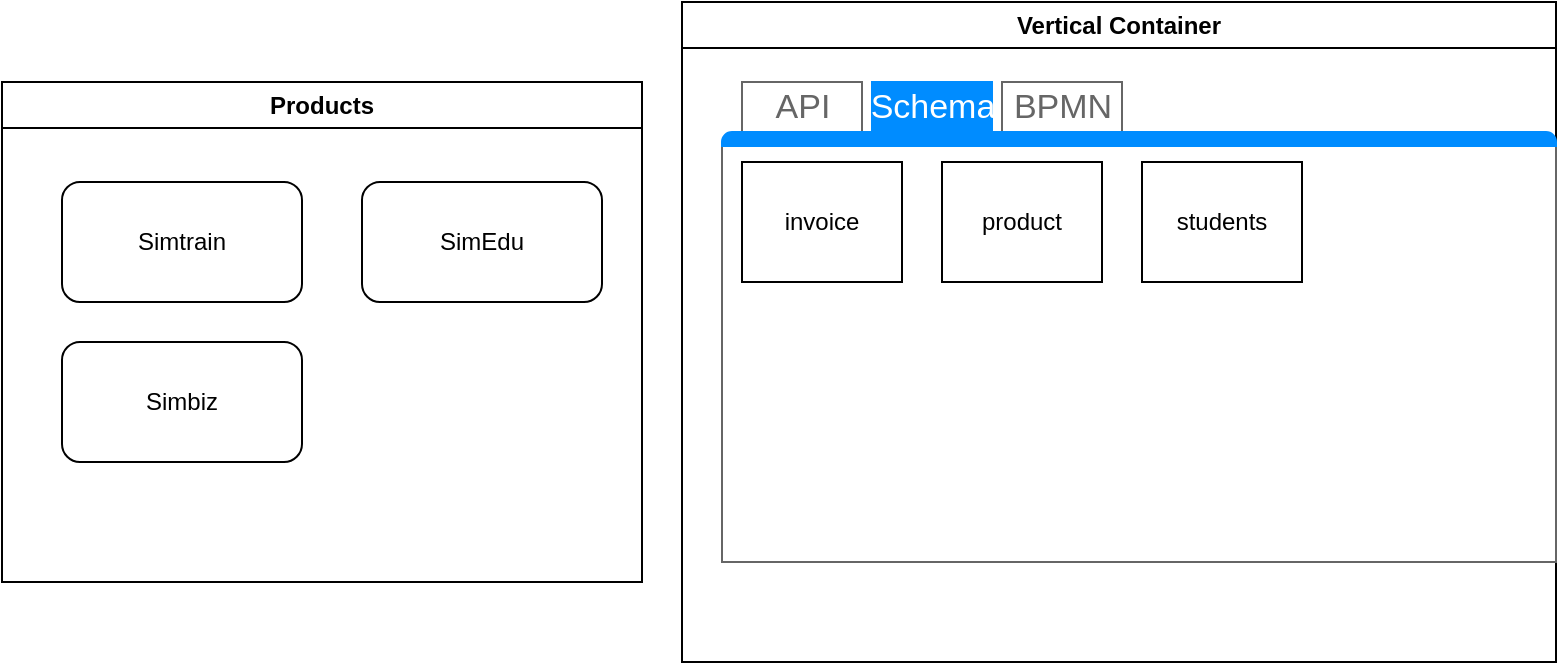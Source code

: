 <mxfile>
    <diagram id="n2v0TTUPoXV0cv3oXsvD" name="Page-1">
        <mxGraphModel dx="493" dy="351" grid="1" gridSize="10" guides="1" tooltips="1" connect="1" arrows="1" fold="1" page="1" pageScale="1" pageWidth="827" pageHeight="1169" math="0" shadow="0">
            <root>
                <mxCell id="0"/>
                <mxCell id="1" parent="0"/>
                <mxCell id="2" value="Products" style="swimlane;whiteSpace=wrap;html=1;" vertex="1" parent="1">
                    <mxGeometry x="50" y="60" width="320" height="250" as="geometry"/>
                </mxCell>
                <mxCell id="4" value="Simtrain" style="rounded=1;whiteSpace=wrap;html=1;" vertex="1" parent="2">
                    <mxGeometry x="30" y="50" width="120" height="60" as="geometry"/>
                </mxCell>
                <mxCell id="5" value="Simbiz" style="rounded=1;whiteSpace=wrap;html=1;" vertex="1" parent="2">
                    <mxGeometry x="30" y="130" width="120" height="60" as="geometry"/>
                </mxCell>
                <mxCell id="6" value="SimEdu" style="rounded=1;whiteSpace=wrap;html=1;" vertex="1" parent="2">
                    <mxGeometry x="180" y="50" width="120" height="60" as="geometry"/>
                </mxCell>
                <mxCell id="7" value="Vertical Container" style="swimlane;whiteSpace=wrap;html=1;" vertex="1" parent="1">
                    <mxGeometry x="390" y="20" width="437" height="330" as="geometry"/>
                </mxCell>
                <mxCell id="8" value="" style="strokeWidth=1;shadow=0;dashed=0;align=center;html=1;shape=mxgraph.mockup.containers.marginRect2;rectMarginTop=32;strokeColor=#666666;gradientColor=none;" vertex="1" parent="7">
                    <mxGeometry x="20" y="40" width="417" height="240" as="geometry"/>
                </mxCell>
                <mxCell id="9" value="API" style="strokeColor=inherit;fillColor=inherit;gradientColor=inherit;strokeWidth=1;shadow=0;dashed=0;align=center;html=1;shape=mxgraph.mockup.containers.rrect;rSize=0;fontSize=17;fontColor=#666666;gradientColor=none;" vertex="1" parent="8">
                    <mxGeometry width="60" height="25" relative="1" as="geometry">
                        <mxPoint x="10" as="offset"/>
                    </mxGeometry>
                </mxCell>
                <mxCell id="10" value="Schema" style="strokeWidth=1;shadow=0;dashed=0;align=center;html=1;shape=mxgraph.mockup.containers.rrect;rSize=0;fontSize=17;fontColor=#ffffff;strokeColor=#008cff;fillColor=#008cff;" vertex="1" parent="8">
                    <mxGeometry width="60" height="25" relative="1" as="geometry">
                        <mxPoint x="75" as="offset"/>
                    </mxGeometry>
                </mxCell>
                <mxCell id="11" value="BPMN" style="strokeColor=inherit;fillColor=inherit;gradientColor=inherit;strokeWidth=1;shadow=0;dashed=0;align=center;html=1;shape=mxgraph.mockup.containers.rrect;rSize=0;fontSize=17;fontColor=#666666;gradientColor=none;" vertex="1" parent="8">
                    <mxGeometry width="60" height="25" relative="1" as="geometry">
                        <mxPoint x="140" as="offset"/>
                    </mxGeometry>
                </mxCell>
                <mxCell id="12" value="" style="strokeWidth=1;shadow=0;dashed=0;align=center;html=1;shape=mxgraph.mockup.containers.topButton;rSize=5;strokeColor=#008cff;fillColor=#008cff;gradientColor=none;resizeWidth=1;movable=0;deletable=1;" vertex="1" parent="8">
                    <mxGeometry width="417" height="7" relative="1" as="geometry">
                        <mxPoint y="25" as="offset"/>
                    </mxGeometry>
                </mxCell>
                <mxCell id="13" value="invoice" style="rounded=0;whiteSpace=wrap;html=1;" vertex="1" parent="8">
                    <mxGeometry x="10" y="40" width="80" height="60" as="geometry"/>
                </mxCell>
                <mxCell id="14" value="product" style="rounded=0;whiteSpace=wrap;html=1;" vertex="1" parent="8">
                    <mxGeometry x="110" y="40" width="80" height="60" as="geometry"/>
                </mxCell>
                <mxCell id="15" value="students" style="rounded=0;whiteSpace=wrap;html=1;" vertex="1" parent="8">
                    <mxGeometry x="210" y="40" width="80" height="60" as="geometry"/>
                </mxCell>
            </root>
        </mxGraphModel>
    </diagram>
</mxfile>